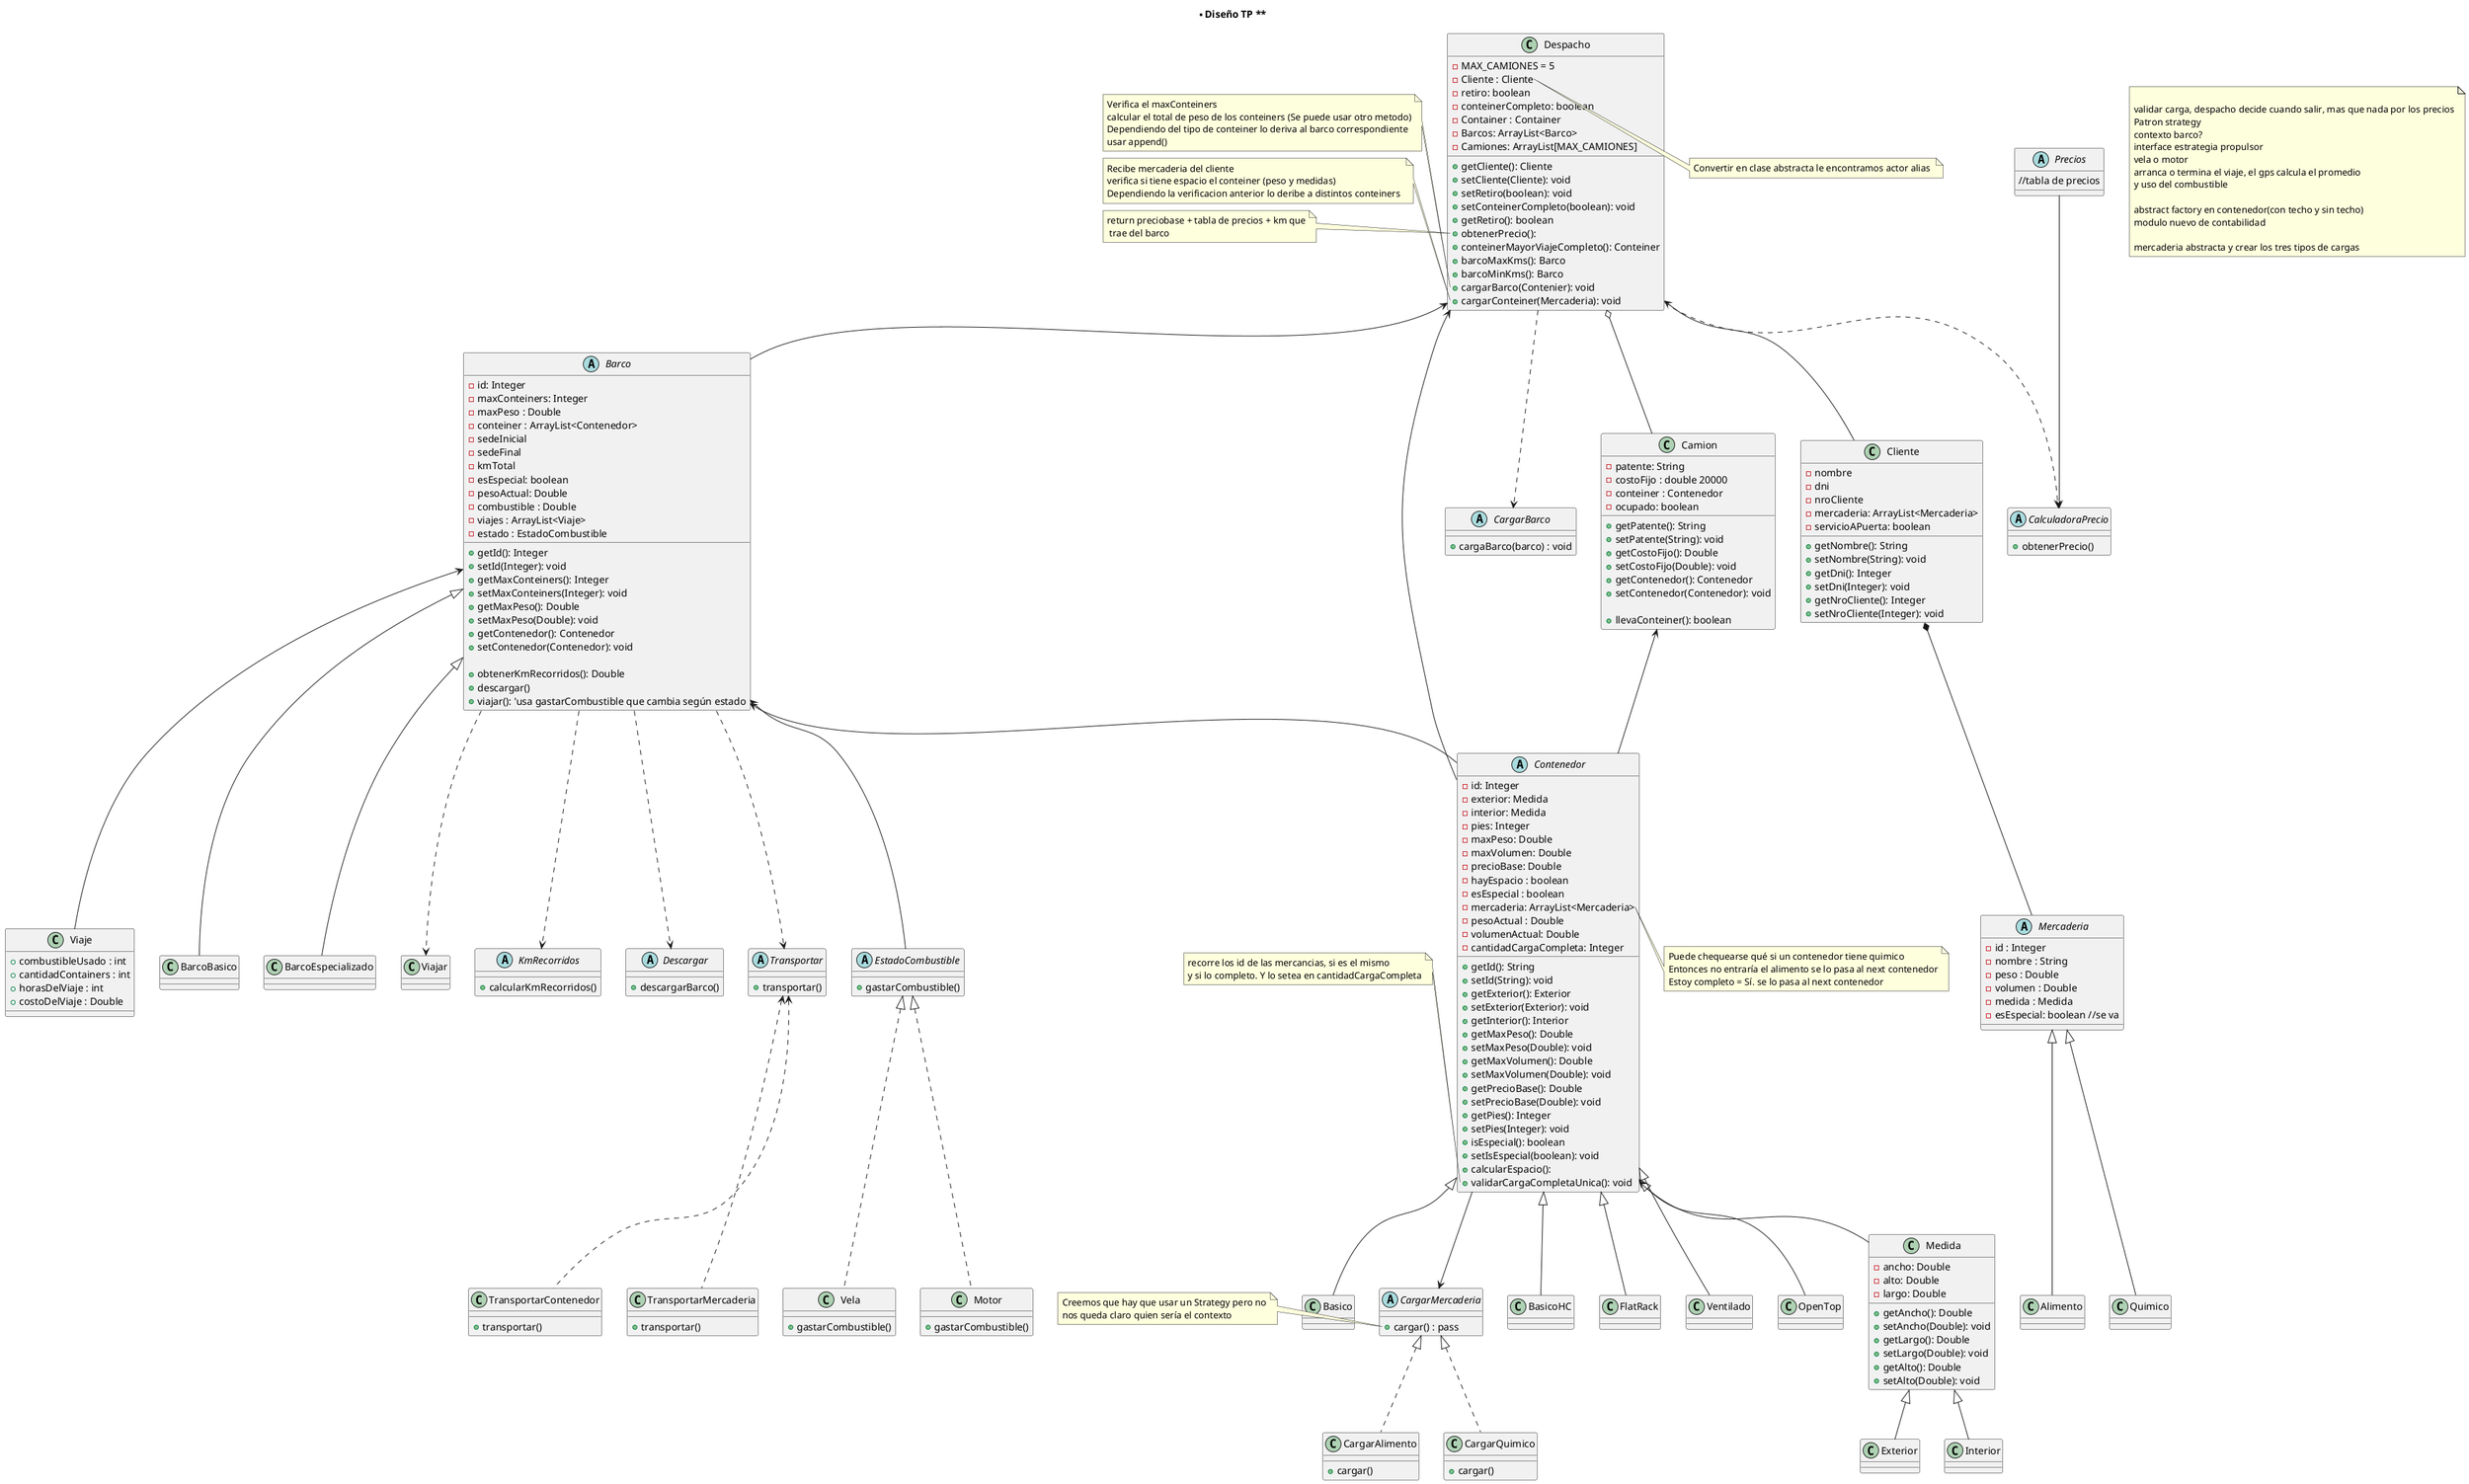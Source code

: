 @startuml

title ** Diseño TP **

abstract class Barco{
   - id: Integer
   - maxConteiners: Integer
   - maxPeso : Double 
   - conteiner : ArrayList<Contenedor>
   - sedeInicial
   - sedeFinal 
   - kmTotal
   - esEspecial: boolean 
   - pesoActual: Double 
   - combustible : Double
   - viajes : ArrayList<Viaje>
   - estado : EstadoCombustible

   + getId(): Integer 
   + setId(Integer): void
   + getMaxConteiners(): Integer 
   + setMaxConteiners(Integer): void
   + getMaxPeso(): Double
   + setMaxPeso(Double): void
   + getContenedor(): Contenedor
   + setContenedor(Contenedor): void
   
   + obtenerKmRecorridos(): Double 
   + descargar()
   + viajar(): 'usa gastarCombustible que cambia según estado
}

class Camion{
   - patente: String 
   - costoFijo : double 20000 
   - conteiner : Contenedor 
   - ocupado: boolean 

   + getPatente(): String
   + setPatente(String): void
   + getCostoFijo(): Double 
   + setCostoFijo(Double): void
   + getContenedor(): Contenedor
   + setContenedor(Contenedor): void

   + llevaConteiner(): boolean
}

abstract Class Contenedor{
   - id: Integer 
   - exterior: Medida 
   - interior: Medida  
   - pies: Integer 
   - maxPeso: Double 
   - maxVolumen: Double 
   - precioBase: Double
   - hayEspacio : boolean 
   - esEspecial : boolean
   - mercaderia: ArrayList<Mercaderia>
   - pesoActual : Double 
   - volumenActual: Double 
   - cantidadCargaCompleta: Integer 

   + getId(): String 
   + setId(String): void
   + getExterior(): Exterior
   + setExterior(Exterior): void
   + getInterior(): Interior
   + getMaxPeso(): Double
   + setMaxPeso(Double): void
   + getMaxVolumen(): Double
   + setMaxVolumen(Double): void 
   + getPrecioBase(): Double
   + setPrecioBase(Double): void
   + getPies(): Integer 
   + setPies(Integer): void 
   + isEspecial(): boolean
   + setIsEspecial(boolean): void 
   + calcularEspacio(): 
   + validarCargaCompletaUnica(): void 
}

Class Medida{
   - ancho: Double 
   - alto: Double 
   - largo: Double 
  
   + getAncho(): Double 
   + setAncho(Double): void
   + getLargo(): Double 
   + setLargo(Double): void 
   + getAlto(): Double 
   + setAlto(Double): void
}

class Cliente{
   - nombre
   - dni
   - nroCliente 
   - mercaderia: ArrayList<Mercaderia>
   - servicioAPuerta: boolean 

   + getNombre(): String 
   + setNombre(String): void
   + getDni(): Integer 
   + setDni(Integer): void
   + getNroCliente(): Integer 
   + setNroCliente(Integer): void

}

class Despacho{
   - MAX_CAMIONES = 5
   - Cliente : Cliente 
   - retiro: boolean 
   - conteinerCompleto: boolean  
   - Container : Container 
   - Barcos: ArrayList<Barco>
   - Camiones: ArrayList[MAX_CAMIONES]

   + getCliente(): Cliente 
   + setCliente(Cliente): void
   + setRetiro(boolean): void
   + setConteinerCompleto(boolean): void
   + getRetiro(): boolean
   + obtenerPrecio():
   + conteinerMayorViajeCompleto(): Conteiner 
   + barcoMaxKms(): Barco 
   + barcoMinKms(): Barco 
   + cargarBarco(Contenier): void 
   + cargarConteiner(Mercaderia): void 
}

abstract class CalculadoraPrecio {
   + obtenerPrecio()
}

abstract class Precios{
   //tabla de precios   
}

abstract class CargarBarco {
   + cargaBarco(barco) : void
}

abstract class KmRecorridos {
   + calcularKmRecorridos()
}

abstract class Descargar {
   + descargarBarco()
}

abstract class Transportar {
   + transportar()
}

class TransportarContenedor{
   + transportar()
}

class TransportarMercaderia {
   +transportar()
}

abstract class EstadoCombustible {
   + gastarCombustible()
}

class Vela implements EstadoCombustible{
   + gastarCombustible()
}

class Motor implements EstadoCombustible{
   + gastarCombustible()
}

class Viaje {
   + combustibleUsado : int
   + cantidadContainers : int
   + horasDelViaje : int
   + costoDelViaje : Double
}

' mock ModuloContable

abstract class Mercaderia{
   - id : Integer 
   - nombre : String 
   - peso : Double 
   - volumen : Double 
   - medida : Medida
   - esEspecial: boolean //se va
}

abstract class CargarMercaderia {
   + cargar() : pass
}

class CargarAlimento implements CargarMercaderia {
   + cargar()
}

class CargarQuimico implements CargarMercaderia {
   + cargar()
}

class Alimento extends Mercaderia{

}

class Quimico extends Mercaderia {

}

' Relaciones 

Barco <|-- BarcoBasico
Barco <|-- BarcoEspecializado
Barco <-- Contenedor
Barco ..> Viajar
Barco <-- Viaje 
Barco ..> Transportar
Barco <-- EstadoCombustible
Barco ..> KmRecorridos
Barco ..> Descargar

Contenedor <|-- Basico
Contenedor <|-- BasicoHC
Contenedor <|-- FlatRack
Contenedor <|-- Ventilado
Contenedor <|-- OpenTop
Contenedor <-- Medida
Contenedor --> CargarMercaderia

Camion <-- Contenedor

Medida <|-- Exterior 
Medida <|-- Interior
Despacho <-- Cliente
Despacho o-- Camion
Despacho <-- Barco
Despacho <-- Contenedor
Despacho ..> CalculadoraPrecio
Despacho ..> CargarBarco

Cliente *-- Mercaderia

Transportar <.. TransportarContenedor
Transportar <.. TransportarMercaderia

Precios --> CalculadoraPrecio

'Notas

note as n1 
  
  validar carga, despacho decide cuando salir, mas que nada por los precios
  Patron strategy 
  contexto barco?
  interface estrategia propulsor
  vela o motor
  arranca o termina el viaje, el gps calcula el promedio
  y uso del combustible 

  abstract factory en contenedor(con techo y sin techo)
  modulo nuevo de contabilidad

  mercaderia abstracta y crear los tres tipos de cargas 
end note

note left of Despacho::cargarBarco
  Verifica el maxConteiners
  calcular el total de peso de los conteiners (Se puede usar otro metodo)
  Dependiendo del tipo de conteiner lo deriva al barco correspondiente
  usar append()
end note 

note left of Despacho::cargarConteiner
   Recibe mercaderia del cliente
   verifica si tiene espacio el conteiner (peso y medidas)
   Dependiendo la verificacion anterior lo deribe a distintos conteiners 
end note 


note right of Barco::sumaKmRecorridos
  Usa el GPS, y adentro del metodo descargar
  llamar a esta funcion.

end note

note left of Despacho::obtenerPrecio
  return preciobase + tabla de precios + km que
   trae del barco
end note 

note left of Contenedor::validarCargaCompletaUnica
  recorre los id de las mercancias, si es el mismo 
  y si lo completo. Y lo setea en cantidadCargaCompleta
end note

note right of Despacho::Cliente
   Convertir en clase abstracta le encontramos actor alias 
end note

note right of Contenedor::mercaderia
   Puede chequearse qué si un contenedor tiene quimico
   Entonces no entraría el alimento se lo pasa al next contenedor
   Estoy completo = Sí. se lo pasa al next contenedor
end note

note left of CargarMercaderia::cargar
   Creemos que hay que usar un Strategy pero no
   nos queda claro quien sería el contexto
end note


@enduml